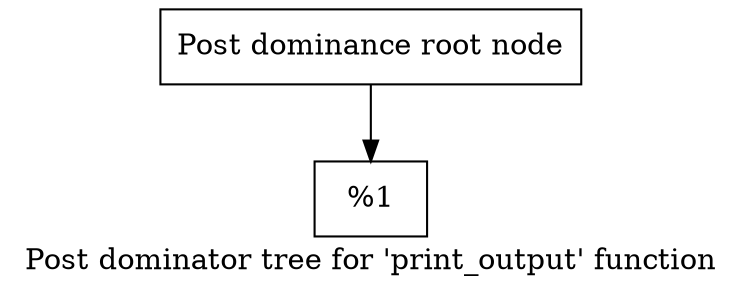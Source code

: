 digraph "Post dominator tree for 'print_output' function" {
	label="Post dominator tree for 'print_output' function";

	Node0xb5f370 [shape=record,label="{Post dominance root node}"];
	Node0xb5f370 -> Node0xb5f890;
	Node0xb5f890 [shape=record,label="{%1}"];
}
